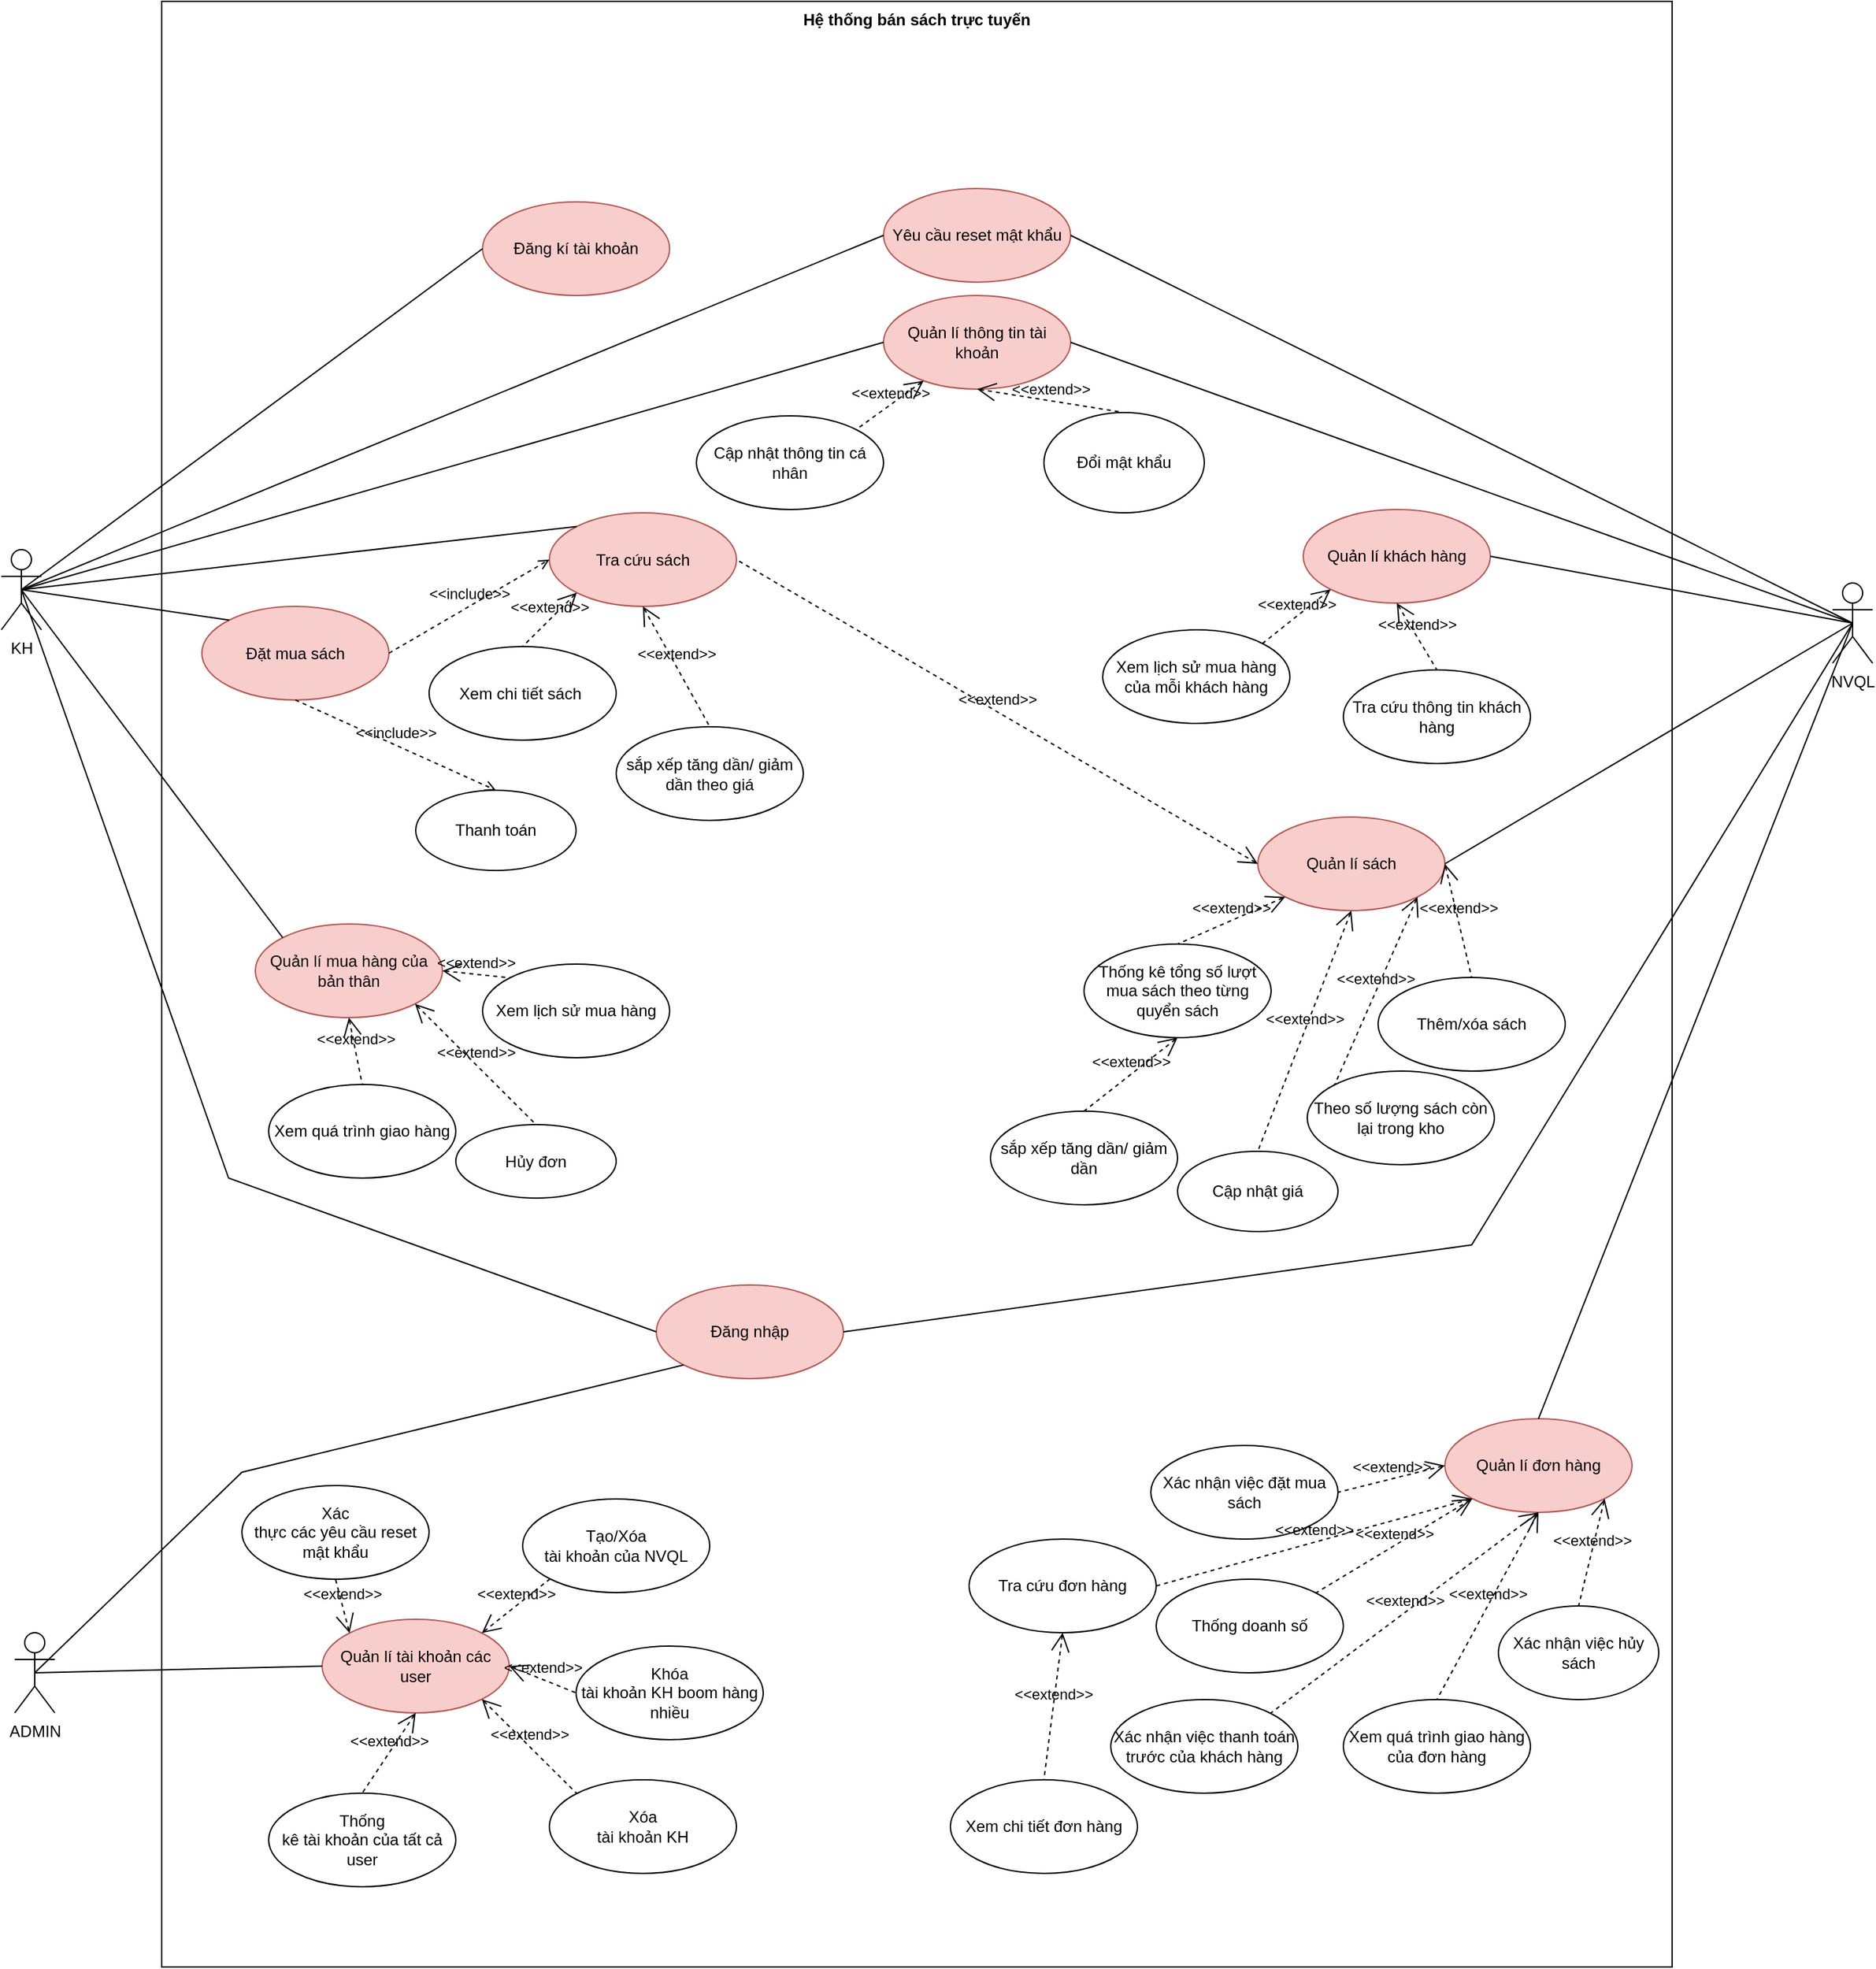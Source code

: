 <mxfile version="23.1.8" type="github">
  <diagram name="Page-1" id="EhLLT6dHYAEqXuqQujCk">
    <mxGraphModel dx="2947" dy="2209" grid="1" gridSize="10" guides="1" tooltips="1" connect="1" arrows="1" fold="1" page="1" pageScale="1" pageWidth="827" pageHeight="1169" math="0" shadow="0">
      <root>
        <mxCell id="0" />
        <mxCell id="1" parent="0" />
        <mxCell id="Z5DyB3FjiVpRQUJN3C2g-1" value="Hệ thống bán sách trực tuyến" style="shape=rect;html=1;verticalAlign=top;fontStyle=1;whiteSpace=wrap;align=center;" parent="1" vertex="1">
          <mxGeometry x="60" y="-90" width="1130" height="1470" as="geometry" />
        </mxCell>
        <mxCell id="Z5DyB3FjiVpRQUJN3C2g-2" value="KH" style="shape=umlActor;html=1;verticalLabelPosition=bottom;verticalAlign=top;align=center;" parent="1" vertex="1">
          <mxGeometry x="-60" y="320" width="30" height="60" as="geometry" />
        </mxCell>
        <mxCell id="Z5DyB3FjiVpRQUJN3C2g-4" value="Đăng nhập" style="ellipse;whiteSpace=wrap;html=1;fillColor=#f8cecc;strokeColor=#b85450;" parent="1" vertex="1">
          <mxGeometry x="430" y="870" width="140" height="70" as="geometry" />
        </mxCell>
        <mxCell id="Z5DyB3FjiVpRQUJN3C2g-5" value="Đăng kí tài khoản" style="ellipse;whiteSpace=wrap;html=1;fillColor=#f8cecc;strokeColor=#b85450;" parent="1" vertex="1">
          <mxGeometry x="300" y="60" width="140" height="70" as="geometry" />
        </mxCell>
        <mxCell id="Z5DyB3FjiVpRQUJN3C2g-6" value="Quản lí thông tin tài khoản" style="ellipse;whiteSpace=wrap;html=1;fillColor=#f8cecc;strokeColor=#b85450;" parent="1" vertex="1">
          <mxGeometry x="600" y="130" width="140" height="70" as="geometry" />
        </mxCell>
        <mxCell id="Z5DyB3FjiVpRQUJN3C2g-7" value="Đổi mật khẩu" style="ellipse;whiteSpace=wrap;html=1;" parent="1" vertex="1">
          <mxGeometry x="720" y="217.5" width="120" height="75" as="geometry" />
        </mxCell>
        <mxCell id="Z5DyB3FjiVpRQUJN3C2g-8" value="Yêu cầu reset mật khẩu" style="ellipse;whiteSpace=wrap;html=1;fillColor=#f8cecc;strokeColor=#b85450;" parent="1" vertex="1">
          <mxGeometry x="600" y="50" width="140" height="70" as="geometry" />
        </mxCell>
        <mxCell id="Z5DyB3FjiVpRQUJN3C2g-9" value="Cập nhật thông tin cá nhân" style="ellipse;whiteSpace=wrap;html=1;" parent="1" vertex="1">
          <mxGeometry x="460" y="220" width="140" height="70" as="geometry" />
        </mxCell>
        <mxCell id="Z5DyB3FjiVpRQUJN3C2g-13" value="Đặt mua sách" style="ellipse;whiteSpace=wrap;html=1;fillColor=#f8cecc;strokeColor=#b85450;" parent="1" vertex="1">
          <mxGeometry x="90" y="362.5" width="140" height="70" as="geometry" />
        </mxCell>
        <mxCell id="Z5DyB3FjiVpRQUJN3C2g-14" value="Tra cứu sách" style="ellipse;whiteSpace=wrap;html=1;fillColor=#f8cecc;strokeColor=#b85450;" parent="1" vertex="1">
          <mxGeometry x="350" y="292.5" width="140" height="70" as="geometry" />
        </mxCell>
        <mxCell id="Z5DyB3FjiVpRQUJN3C2g-15" value="Xem chi tiết sách&amp;nbsp;" style="ellipse;whiteSpace=wrap;html=1;" parent="1" vertex="1">
          <mxGeometry x="260" y="392.5" width="140" height="70" as="geometry" />
        </mxCell>
        <mxCell id="Z5DyB3FjiVpRQUJN3C2g-16" value="Thanh toán" style="ellipse;whiteSpace=wrap;html=1;" parent="1" vertex="1">
          <mxGeometry x="250" y="500" width="120" height="60" as="geometry" />
        </mxCell>
        <mxCell id="Z5DyB3FjiVpRQUJN3C2g-17" value="" style="edgeStyle=none;html=1;endArrow=none;verticalAlign=bottom;rounded=0;exitX=0.5;exitY=0.5;exitDx=0;exitDy=0;exitPerimeter=0;entryX=0;entryY=0.5;entryDx=0;entryDy=0;" parent="1" source="Z5DyB3FjiVpRQUJN3C2g-2" target="Z5DyB3FjiVpRQUJN3C2g-5" edge="1">
          <mxGeometry width="160" relative="1" as="geometry">
            <mxPoint x="380" y="260" as="sourcePoint" />
            <mxPoint x="540" y="260" as="targetPoint" />
          </mxGeometry>
        </mxCell>
        <mxCell id="Z5DyB3FjiVpRQUJN3C2g-18" value="" style="edgeStyle=none;html=1;endArrow=none;verticalAlign=bottom;rounded=0;exitX=0.5;exitY=0.5;exitDx=0;exitDy=0;exitPerimeter=0;entryX=0;entryY=0.5;entryDx=0;entryDy=0;" parent="1" source="Z5DyB3FjiVpRQUJN3C2g-2" target="Z5DyB3FjiVpRQUJN3C2g-4" edge="1">
          <mxGeometry width="160" relative="1" as="geometry">
            <mxPoint x="45" y="190" as="sourcePoint" />
            <mxPoint x="140" y="85" as="targetPoint" />
            <Array as="points">
              <mxPoint x="110" y="790" />
            </Array>
          </mxGeometry>
        </mxCell>
        <mxCell id="Z5DyB3FjiVpRQUJN3C2g-19" value="" style="edgeStyle=none;html=1;endArrow=none;verticalAlign=bottom;rounded=0;exitX=0.5;exitY=0.5;exitDx=0;exitDy=0;exitPerimeter=0;entryX=0;entryY=0.5;entryDx=0;entryDy=0;" parent="1" source="Z5DyB3FjiVpRQUJN3C2g-2" target="Z5DyB3FjiVpRQUJN3C2g-6" edge="1">
          <mxGeometry width="160" relative="1" as="geometry">
            <mxPoint x="45" y="190" as="sourcePoint" />
            <mxPoint x="340" y="135" as="targetPoint" />
          </mxGeometry>
        </mxCell>
        <mxCell id="Z5DyB3FjiVpRQUJN3C2g-20" value="" style="edgeStyle=none;html=1;endArrow=none;verticalAlign=bottom;rounded=0;exitX=0.5;exitY=0.5;exitDx=0;exitDy=0;exitPerimeter=0;entryX=0;entryY=0;entryDx=0;entryDy=0;" parent="1" source="Z5DyB3FjiVpRQUJN3C2g-2" target="Z5DyB3FjiVpRQUJN3C2g-14" edge="1">
          <mxGeometry width="160" relative="1" as="geometry">
            <mxPoint x="380" y="360" as="sourcePoint" />
            <mxPoint x="540" y="360" as="targetPoint" />
          </mxGeometry>
        </mxCell>
        <mxCell id="Z5DyB3FjiVpRQUJN3C2g-21" value="" style="edgeStyle=none;html=1;endArrow=none;verticalAlign=bottom;rounded=0;entryX=0;entryY=0;entryDx=0;entryDy=0;exitX=0.5;exitY=0.5;exitDx=0;exitDy=0;exitPerimeter=0;" parent="1" source="Z5DyB3FjiVpRQUJN3C2g-2" target="Z5DyB3FjiVpRQUJN3C2g-13" edge="1">
          <mxGeometry width="160" relative="1" as="geometry">
            <mxPoint x="40" y="180" as="sourcePoint" />
            <mxPoint x="331" y="430" as="targetPoint" />
          </mxGeometry>
        </mxCell>
        <mxCell id="Z5DyB3FjiVpRQUJN3C2g-22" value="&amp;lt;&amp;lt;include&amp;gt;&amp;gt;" style="edgeStyle=none;html=1;endArrow=open;verticalAlign=bottom;dashed=1;labelBackgroundColor=none;rounded=0;exitX=1;exitY=0.5;exitDx=0;exitDy=0;entryX=0;entryY=0.5;entryDx=0;entryDy=0;" parent="1" source="Z5DyB3FjiVpRQUJN3C2g-13" target="Z5DyB3FjiVpRQUJN3C2g-14" edge="1">
          <mxGeometry width="160" relative="1" as="geometry">
            <mxPoint x="390" y="322.5" as="sourcePoint" />
            <mxPoint x="550" y="322.5" as="targetPoint" />
          </mxGeometry>
        </mxCell>
        <mxCell id="Z5DyB3FjiVpRQUJN3C2g-23" value="&amp;lt;&amp;lt;include&amp;gt;&amp;gt;" style="edgeStyle=none;html=1;endArrow=open;verticalAlign=bottom;dashed=1;labelBackgroundColor=none;rounded=0;exitX=0.5;exitY=1;exitDx=0;exitDy=0;entryX=0.5;entryY=0;entryDx=0;entryDy=0;" parent="1" source="Z5DyB3FjiVpRQUJN3C2g-13" target="Z5DyB3FjiVpRQUJN3C2g-16" edge="1">
          <mxGeometry width="160" relative="1" as="geometry">
            <mxPoint x="310" y="347.5" as="sourcePoint" />
            <mxPoint x="341" y="342.5" as="targetPoint" />
          </mxGeometry>
        </mxCell>
        <mxCell id="Z5DyB3FjiVpRQUJN3C2g-24" value="&amp;lt;&amp;lt;extend&amp;gt;&amp;gt;" style="edgeStyle=none;html=1;startArrow=open;endArrow=none;startSize=12;verticalAlign=bottom;dashed=1;labelBackgroundColor=none;rounded=0;exitX=0;exitY=1;exitDx=0;exitDy=0;entryX=0.5;entryY=0;entryDx=0;entryDy=0;" parent="1" source="Z5DyB3FjiVpRQUJN3C2g-14" target="Z5DyB3FjiVpRQUJN3C2g-15" edge="1">
          <mxGeometry width="160" relative="1" as="geometry">
            <mxPoint x="390" y="322.5" as="sourcePoint" />
            <mxPoint x="550" y="322.5" as="targetPoint" />
          </mxGeometry>
        </mxCell>
        <mxCell id="Z5DyB3FjiVpRQUJN3C2g-26" value="&amp;lt;&amp;lt;extend&amp;gt;&amp;gt;" style="edgeStyle=none;html=1;startArrow=open;endArrow=none;startSize=12;verticalAlign=bottom;dashed=1;labelBackgroundColor=none;rounded=0;entryX=1;entryY=0;entryDx=0;entryDy=0;" parent="1" source="Z5DyB3FjiVpRQUJN3C2g-6" target="Z5DyB3FjiVpRQUJN3C2g-9" edge="1">
          <mxGeometry width="160" relative="1" as="geometry">
            <mxPoint x="595" y="340" as="sourcePoint" />
            <mxPoint x="583" y="360" as="targetPoint" />
          </mxGeometry>
        </mxCell>
        <mxCell id="Z5DyB3FjiVpRQUJN3C2g-27" value="&amp;lt;&amp;lt;extend&amp;gt;&amp;gt;" style="edgeStyle=none;html=1;startArrow=open;endArrow=none;startSize=12;verticalAlign=bottom;dashed=1;labelBackgroundColor=none;rounded=0;exitX=0.5;exitY=1;exitDx=0;exitDy=0;entryX=0.5;entryY=0;entryDx=0;entryDy=0;" parent="1" source="Z5DyB3FjiVpRQUJN3C2g-6" target="Z5DyB3FjiVpRQUJN3C2g-7" edge="1">
          <mxGeometry width="160" relative="1" as="geometry">
            <mxPoint x="644" y="350" as="sourcePoint" />
            <mxPoint x="644" y="420" as="targetPoint" />
          </mxGeometry>
        </mxCell>
        <mxCell id="Z5DyB3FjiVpRQUJN3C2g-28" value="Quản lí mua hàng của bản thân" style="ellipse;whiteSpace=wrap;html=1;fillColor=#f8cecc;strokeColor=#b85450;" parent="1" vertex="1">
          <mxGeometry x="130" y="600" width="140" height="70" as="geometry" />
        </mxCell>
        <mxCell id="Z5DyB3FjiVpRQUJN3C2g-29" value="Xem lịch sử mua hàng" style="ellipse;whiteSpace=wrap;html=1;" parent="1" vertex="1">
          <mxGeometry x="300" y="630" width="140" height="70" as="geometry" />
        </mxCell>
        <mxCell id="Z5DyB3FjiVpRQUJN3C2g-30" value="Hủy đơn" style="ellipse;whiteSpace=wrap;html=1;" parent="1" vertex="1">
          <mxGeometry x="280" y="750" width="120" height="55" as="geometry" />
        </mxCell>
        <mxCell id="Z5DyB3FjiVpRQUJN3C2g-31" value="&amp;lt;&amp;lt;extend&amp;gt;&amp;gt;" style="edgeStyle=none;html=1;startArrow=open;endArrow=none;startSize=12;verticalAlign=bottom;dashed=1;labelBackgroundColor=none;rounded=0;exitX=1;exitY=1;exitDx=0;exitDy=0;entryX=0.5;entryY=0;entryDx=0;entryDy=0;" parent="1" source="Z5DyB3FjiVpRQUJN3C2g-28" target="Z5DyB3FjiVpRQUJN3C2g-30" edge="1">
          <mxGeometry width="160" relative="1" as="geometry">
            <mxPoint x="420" y="630" as="sourcePoint" />
            <mxPoint x="580" y="630" as="targetPoint" />
          </mxGeometry>
        </mxCell>
        <mxCell id="Z5DyB3FjiVpRQUJN3C2g-32" value="Xem quá trình giao hàng" style="ellipse;whiteSpace=wrap;html=1;" parent="1" vertex="1">
          <mxGeometry x="140" y="720" width="140" height="70" as="geometry" />
        </mxCell>
        <mxCell id="Z5DyB3FjiVpRQUJN3C2g-33" value="" style="edgeStyle=none;html=1;endArrow=none;verticalAlign=bottom;rounded=0;exitX=0.5;exitY=0.5;exitDx=0;exitDy=0;exitPerimeter=0;entryX=0;entryY=0;entryDx=0;entryDy=0;" parent="1" source="Z5DyB3FjiVpRQUJN3C2g-2" target="Z5DyB3FjiVpRQUJN3C2g-28" edge="1">
          <mxGeometry width="160" relative="1" as="geometry">
            <mxPoint x="380" y="460" as="sourcePoint" />
            <mxPoint x="540" y="460" as="targetPoint" />
          </mxGeometry>
        </mxCell>
        <mxCell id="Z5DyB3FjiVpRQUJN3C2g-34" value="&amp;lt;&amp;lt;extend&amp;gt;&amp;gt;" style="edgeStyle=none;html=1;startArrow=open;endArrow=none;startSize=12;verticalAlign=bottom;dashed=1;labelBackgroundColor=none;rounded=0;exitX=1;exitY=0.5;exitDx=0;exitDy=0;entryX=0;entryY=0;entryDx=0;entryDy=0;" parent="1" source="Z5DyB3FjiVpRQUJN3C2g-28" target="Z5DyB3FjiVpRQUJN3C2g-29" edge="1">
          <mxGeometry width="160" relative="1" as="geometry">
            <mxPoint x="420" y="640" as="sourcePoint" />
            <mxPoint x="580" y="640" as="targetPoint" />
          </mxGeometry>
        </mxCell>
        <mxCell id="Z5DyB3FjiVpRQUJN3C2g-35" value="&amp;lt;&amp;lt;extend&amp;gt;&amp;gt;" style="edgeStyle=none;html=1;startArrow=open;endArrow=none;startSize=12;verticalAlign=bottom;dashed=1;labelBackgroundColor=none;rounded=0;exitX=0.5;exitY=1;exitDx=0;exitDy=0;entryX=0.5;entryY=0;entryDx=0;entryDy=0;" parent="1" source="Z5DyB3FjiVpRQUJN3C2g-28" target="Z5DyB3FjiVpRQUJN3C2g-32" edge="1">
          <mxGeometry width="160" relative="1" as="geometry">
            <mxPoint x="420" y="640" as="sourcePoint" />
            <mxPoint x="580" y="640" as="targetPoint" />
          </mxGeometry>
        </mxCell>
        <mxCell id="Z5DyB3FjiVpRQUJN3C2g-36" value="NVQL" style="shape=umlActor;html=1;verticalLabelPosition=bottom;verticalAlign=top;align=center;" parent="1" vertex="1">
          <mxGeometry x="1310" y="345" width="30" height="60" as="geometry" />
        </mxCell>
        <mxCell id="Z5DyB3FjiVpRQUJN3C2g-37" value="" style="edgeStyle=none;html=1;endArrow=none;verticalAlign=bottom;rounded=0;exitX=1;exitY=0.5;exitDx=0;exitDy=0;entryX=0.5;entryY=0.5;entryDx=0;entryDy=0;entryPerimeter=0;" parent="1" source="Z5DyB3FjiVpRQUJN3C2g-4" target="Z5DyB3FjiVpRQUJN3C2g-36" edge="1">
          <mxGeometry width="160" relative="1" as="geometry">
            <mxPoint x="620" y="280" as="sourcePoint" />
            <mxPoint x="780" y="280" as="targetPoint" />
            <Array as="points">
              <mxPoint x="1040" y="840" />
            </Array>
          </mxGeometry>
        </mxCell>
        <mxCell id="Z5DyB3FjiVpRQUJN3C2g-38" value="Quản lí khách hàng" style="ellipse;whiteSpace=wrap;html=1;fillColor=#f8cecc;strokeColor=#b85450;" parent="1" vertex="1">
          <mxGeometry x="914" y="290" width="140" height="70" as="geometry" />
        </mxCell>
        <mxCell id="Z5DyB3FjiVpRQUJN3C2g-39" value="Quản lí sách" style="ellipse;whiteSpace=wrap;html=1;fillColor=#f8cecc;strokeColor=#b85450;" parent="1" vertex="1">
          <mxGeometry x="880" y="520" width="140" height="70" as="geometry" />
        </mxCell>
        <mxCell id="Z5DyB3FjiVpRQUJN3C2g-40" value="Quản lí đơn hàng" style="ellipse;whiteSpace=wrap;html=1;fillColor=#f8cecc;strokeColor=#b85450;" parent="1" vertex="1">
          <mxGeometry x="1020" y="970" width="140" height="70" as="geometry" />
        </mxCell>
        <mxCell id="Z5DyB3FjiVpRQUJN3C2g-41" value="" style="edgeStyle=none;html=1;endArrow=none;verticalAlign=bottom;rounded=0;exitX=1;exitY=0.5;exitDx=0;exitDy=0;entryX=0.5;entryY=0.5;entryDx=0;entryDy=0;entryPerimeter=0;" parent="1" source="Z5DyB3FjiVpRQUJN3C2g-6" target="Z5DyB3FjiVpRQUJN3C2g-36" edge="1">
          <mxGeometry width="160" relative="1" as="geometry">
            <mxPoint x="640" y="290" as="sourcePoint" />
            <mxPoint x="800" y="290" as="targetPoint" />
          </mxGeometry>
        </mxCell>
        <mxCell id="Z5DyB3FjiVpRQUJN3C2g-43" value="Tra cứu thông tin khách hàng" style="ellipse;whiteSpace=wrap;html=1;" parent="1" vertex="1">
          <mxGeometry x="944" y="410" width="140" height="70" as="geometry" />
        </mxCell>
        <mxCell id="Z5DyB3FjiVpRQUJN3C2g-44" value="Xem lịch sử mua hàng của mỗi khách hàng" style="ellipse;whiteSpace=wrap;html=1;" parent="1" vertex="1">
          <mxGeometry x="764" y="380" width="140" height="70" as="geometry" />
        </mxCell>
        <mxCell id="Z5DyB3FjiVpRQUJN3C2g-45" value="Thống kê tổng số lượt mua sách theo từng quyển sách" style="ellipse;whiteSpace=wrap;html=1;" parent="1" vertex="1">
          <mxGeometry x="750" y="615" width="140" height="70" as="geometry" />
        </mxCell>
        <mxCell id="Z5DyB3FjiVpRQUJN3C2g-46" value="sắp xếp tăng dần/ giảm dần" style="ellipse;whiteSpace=wrap;html=1;" parent="1" vertex="1">
          <mxGeometry x="680" y="740" width="140" height="70" as="geometry" />
        </mxCell>
        <mxCell id="Z5DyB3FjiVpRQUJN3C2g-47" value="sắp xếp tăng dần/ giảm dần theo giá" style="ellipse;whiteSpace=wrap;html=1;" parent="1" vertex="1">
          <mxGeometry x="400" y="452.5" width="140" height="70" as="geometry" />
        </mxCell>
        <mxCell id="Z5DyB3FjiVpRQUJN3C2g-48" value="Thêm/xóa sách" style="ellipse;whiteSpace=wrap;html=1;" parent="1" vertex="1">
          <mxGeometry x="970" y="640" width="140" height="70" as="geometry" />
        </mxCell>
        <mxCell id="Z5DyB3FjiVpRQUJN3C2g-49" value="Theo số lượng sách còn lại trong kho" style="ellipse;whiteSpace=wrap;html=1;" parent="1" vertex="1">
          <mxGeometry x="917" y="710" width="140" height="70" as="geometry" />
        </mxCell>
        <mxCell id="Z5DyB3FjiVpRQUJN3C2g-50" value="Cập nhật giá" style="ellipse;whiteSpace=wrap;html=1;" parent="1" vertex="1">
          <mxGeometry x="820" y="770" width="120" height="60" as="geometry" />
        </mxCell>
        <mxCell id="Z5DyB3FjiVpRQUJN3C2g-51" value="Xác nhận việc đặt mua sách" style="ellipse;whiteSpace=wrap;html=1;" parent="1" vertex="1">
          <mxGeometry x="800" y="990" width="140" height="70" as="geometry" />
        </mxCell>
        <mxCell id="Z5DyB3FjiVpRQUJN3C2g-52" value="Xác nhận việc hủy sách" style="ellipse;whiteSpace=wrap;html=1;" parent="1" vertex="1">
          <mxGeometry x="1060" y="1110" width="120" height="70" as="geometry" />
        </mxCell>
        <mxCell id="Z5DyB3FjiVpRQUJN3C2g-53" value="Xem quá trình giao hàng của đơn hàng" style="ellipse;whiteSpace=wrap;html=1;" parent="1" vertex="1">
          <mxGeometry x="944" y="1180" width="140" height="70" as="geometry" />
        </mxCell>
        <mxCell id="Z5DyB3FjiVpRQUJN3C2g-54" value="Xác nhận việc thanh toán trước của khách hàng" style="ellipse;whiteSpace=wrap;html=1;" parent="1" vertex="1">
          <mxGeometry x="770" y="1180" width="140" height="70" as="geometry" />
        </mxCell>
        <mxCell id="Z5DyB3FjiVpRQUJN3C2g-55" value="Thống doanh số" style="ellipse;whiteSpace=wrap;html=1;" parent="1" vertex="1">
          <mxGeometry x="804" y="1090" width="140" height="70" as="geometry" />
        </mxCell>
        <mxCell id="Z5DyB3FjiVpRQUJN3C2g-56" value="Xem chi tiết đơn hàng" style="ellipse;whiteSpace=wrap;html=1;" parent="1" vertex="1">
          <mxGeometry x="650" y="1240" width="140" height="70" as="geometry" />
        </mxCell>
        <mxCell id="Z5DyB3FjiVpRQUJN3C2g-57" value="Tra cứu đơn hàng" style="ellipse;whiteSpace=wrap;html=1;" parent="1" vertex="1">
          <mxGeometry x="664" y="1060" width="140" height="70" as="geometry" />
        </mxCell>
        <mxCell id="Z5DyB3FjiVpRQUJN3C2g-58" value="&amp;lt;&amp;lt;extend&amp;gt;&amp;gt;" style="edgeStyle=none;html=1;startArrow=open;endArrow=none;startSize=12;verticalAlign=bottom;dashed=1;labelBackgroundColor=none;rounded=0;exitX=0;exitY=1;exitDx=0;exitDy=0;entryX=1;entryY=0;entryDx=0;entryDy=0;" parent="1" source="Z5DyB3FjiVpRQUJN3C2g-38" target="Z5DyB3FjiVpRQUJN3C2g-44" edge="1">
          <mxGeometry width="160" relative="1" as="geometry">
            <mxPoint x="844" y="410" as="sourcePoint" />
            <mxPoint x="1004" y="410" as="targetPoint" />
          </mxGeometry>
        </mxCell>
        <mxCell id="Z5DyB3FjiVpRQUJN3C2g-59" value="&amp;lt;&amp;lt;extend&amp;gt;&amp;gt;" style="edgeStyle=none;html=1;startArrow=open;endArrow=none;startSize=12;verticalAlign=bottom;dashed=1;labelBackgroundColor=none;rounded=0;exitX=0.5;exitY=1;exitDx=0;exitDy=0;entryX=0.5;entryY=0;entryDx=0;entryDy=0;" parent="1" source="Z5DyB3FjiVpRQUJN3C2g-38" target="Z5DyB3FjiVpRQUJN3C2g-43" edge="1">
          <mxGeometry width="160" relative="1" as="geometry">
            <mxPoint x="921" y="399" as="sourcePoint" />
            <mxPoint x="824" y="451" as="targetPoint" />
          </mxGeometry>
        </mxCell>
        <mxCell id="Z5DyB3FjiVpRQUJN3C2g-60" value="&amp;lt;&amp;lt;extend&amp;gt;&amp;gt;" style="edgeStyle=none;html=1;startArrow=open;endArrow=none;startSize=12;verticalAlign=bottom;dashed=1;labelBackgroundColor=none;rounded=0;exitX=0.5;exitY=1;exitDx=0;exitDy=0;entryX=0.5;entryY=0;entryDx=0;entryDy=0;" parent="1" source="Z5DyB3FjiVpRQUJN3C2g-14" target="Z5DyB3FjiVpRQUJN3C2g-47" edge="1">
          <mxGeometry x="-0.005" width="160" relative="1" as="geometry">
            <mxPoint x="650" y="532.5" as="sourcePoint" />
            <mxPoint x="520" y="382.5" as="targetPoint" />
            <mxPoint as="offset" />
          </mxGeometry>
        </mxCell>
        <mxCell id="Z5DyB3FjiVpRQUJN3C2g-61" value="&amp;lt;&amp;lt;extend&amp;gt;&amp;gt;" style="edgeStyle=none;html=1;startArrow=open;endArrow=none;startSize=12;verticalAlign=bottom;dashed=1;labelBackgroundColor=none;rounded=0;exitX=0;exitY=0.5;exitDx=0;exitDy=0;entryX=1;entryY=0.5;entryDx=0;entryDy=0;" parent="1" source="Z5DyB3FjiVpRQUJN3C2g-39" target="Z5DyB3FjiVpRQUJN3C2g-14" edge="1">
          <mxGeometry width="160" relative="1" as="geometry">
            <mxPoint x="370" y="499" as="sourcePoint" />
            <mxPoint x="330" y="540" as="targetPoint" />
          </mxGeometry>
        </mxCell>
        <mxCell id="Z5DyB3FjiVpRQUJN3C2g-62" value="&amp;lt;&amp;lt;extend&amp;gt;&amp;gt;" style="edgeStyle=none;html=1;startArrow=open;endArrow=none;startSize=12;verticalAlign=bottom;dashed=1;labelBackgroundColor=none;rounded=0;exitX=0;exitY=1;exitDx=0;exitDy=0;entryX=0.5;entryY=0;entryDx=0;entryDy=0;" parent="1" source="Z5DyB3FjiVpRQUJN3C2g-39" target="Z5DyB3FjiVpRQUJN3C2g-45" edge="1">
          <mxGeometry width="160" relative="1" as="geometry">
            <mxPoint x="880" y="585" as="sourcePoint" />
            <mxPoint x="720" y="545" as="targetPoint" />
          </mxGeometry>
        </mxCell>
        <mxCell id="Z5DyB3FjiVpRQUJN3C2g-63" value="&amp;lt;&amp;lt;extend&amp;gt;&amp;gt;" style="edgeStyle=none;html=1;startArrow=open;endArrow=none;startSize=12;verticalAlign=bottom;dashed=1;labelBackgroundColor=none;rounded=0;exitX=0.5;exitY=1;exitDx=0;exitDy=0;entryX=0.5;entryY=0;entryDx=0;entryDy=0;" parent="1" source="Z5DyB3FjiVpRQUJN3C2g-45" target="Z5DyB3FjiVpRQUJN3C2g-46" edge="1">
          <mxGeometry width="160" relative="1" as="geometry">
            <mxPoint x="900" y="609" as="sourcePoint" />
            <mxPoint x="870" y="640" as="targetPoint" />
          </mxGeometry>
        </mxCell>
        <mxCell id="Z5DyB3FjiVpRQUJN3C2g-64" value="&amp;lt;&amp;lt;extend&amp;gt;&amp;gt;" style="edgeStyle=none;html=1;startArrow=open;endArrow=none;startSize=12;verticalAlign=bottom;dashed=1;labelBackgroundColor=none;rounded=0;exitX=0.5;exitY=1;exitDx=0;exitDy=0;entryX=0.5;entryY=0;entryDx=0;entryDy=0;" parent="1" source="Z5DyB3FjiVpRQUJN3C2g-39" target="Z5DyB3FjiVpRQUJN3C2g-50" edge="1">
          <mxGeometry width="160" relative="1" as="geometry">
            <mxPoint x="900" y="609" as="sourcePoint" />
            <mxPoint x="860" y="650" as="targetPoint" />
          </mxGeometry>
        </mxCell>
        <mxCell id="Z5DyB3FjiVpRQUJN3C2g-65" value="&amp;lt;&amp;lt;extend&amp;gt;&amp;gt;" style="edgeStyle=none;html=1;startArrow=open;endArrow=none;startSize=12;verticalAlign=bottom;dashed=1;labelBackgroundColor=none;rounded=0;exitX=1;exitY=1;exitDx=0;exitDy=0;entryX=0;entryY=0;entryDx=0;entryDy=0;" parent="1" source="Z5DyB3FjiVpRQUJN3C2g-39" target="Z5DyB3FjiVpRQUJN3C2g-49" edge="1">
          <mxGeometry width="160" relative="1" as="geometry">
            <mxPoint x="950" y="620" as="sourcePoint" />
            <mxPoint x="930" y="775" as="targetPoint" />
          </mxGeometry>
        </mxCell>
        <mxCell id="Z5DyB3FjiVpRQUJN3C2g-66" value="&amp;lt;&amp;lt;extend&amp;gt;&amp;gt;" style="edgeStyle=none;html=1;startArrow=open;endArrow=none;startSize=12;verticalAlign=bottom;dashed=1;labelBackgroundColor=none;rounded=0;exitX=1;exitY=0.5;exitDx=0;exitDy=0;entryX=0.5;entryY=0;entryDx=0;entryDy=0;" parent="1" source="Z5DyB3FjiVpRQUJN3C2g-39" target="Z5DyB3FjiVpRQUJN3C2g-48" edge="1">
          <mxGeometry width="160" relative="1" as="geometry">
            <mxPoint x="950" y="620" as="sourcePoint" />
            <mxPoint x="930" y="775" as="targetPoint" />
          </mxGeometry>
        </mxCell>
        <mxCell id="Z5DyB3FjiVpRQUJN3C2g-67" value="&amp;lt;&amp;lt;extend&amp;gt;&amp;gt;" style="edgeStyle=none;html=1;startArrow=open;endArrow=none;startSize=12;verticalAlign=bottom;dashed=1;labelBackgroundColor=none;rounded=0;exitX=0;exitY=0.5;exitDx=0;exitDy=0;entryX=1;entryY=0.5;entryDx=0;entryDy=0;" parent="1" source="Z5DyB3FjiVpRQUJN3C2g-40" target="Z5DyB3FjiVpRQUJN3C2g-51" edge="1">
          <mxGeometry width="160" relative="1" as="geometry">
            <mxPoint x="980" y="740" as="sourcePoint" />
            <mxPoint x="910" y="920" as="targetPoint" />
          </mxGeometry>
        </mxCell>
        <mxCell id="Z5DyB3FjiVpRQUJN3C2g-68" value="&amp;lt;&amp;lt;extend&amp;gt;&amp;gt;" style="edgeStyle=none;html=1;startArrow=open;endArrow=none;startSize=12;verticalAlign=bottom;dashed=1;labelBackgroundColor=none;rounded=0;exitX=0;exitY=1;exitDx=0;exitDy=0;entryX=1;entryY=0.5;entryDx=0;entryDy=0;" parent="1" source="Z5DyB3FjiVpRQUJN3C2g-40" target="Z5DyB3FjiVpRQUJN3C2g-57" edge="1">
          <mxGeometry width="160" relative="1" as="geometry">
            <mxPoint x="1030" y="1015" as="sourcePoint" />
            <mxPoint x="950" y="1035" as="targetPoint" />
          </mxGeometry>
        </mxCell>
        <mxCell id="Z5DyB3FjiVpRQUJN3C2g-69" value="&amp;lt;&amp;lt;extend&amp;gt;&amp;gt;" style="edgeStyle=none;html=1;startArrow=open;endArrow=none;startSize=12;verticalAlign=bottom;dashed=1;labelBackgroundColor=none;rounded=0;exitX=1;exitY=1;exitDx=0;exitDy=0;entryX=0.5;entryY=0;entryDx=0;entryDy=0;" parent="1" source="Z5DyB3FjiVpRQUJN3C2g-40" target="Z5DyB3FjiVpRQUJN3C2g-52" edge="1">
          <mxGeometry width="160" relative="1" as="geometry">
            <mxPoint x="890" y="1020" as="sourcePoint" />
            <mxPoint x="1050" y="1020" as="targetPoint" />
          </mxGeometry>
        </mxCell>
        <mxCell id="Z5DyB3FjiVpRQUJN3C2g-70" value="&amp;lt;&amp;lt;extend&amp;gt;&amp;gt;" style="edgeStyle=none;html=1;startArrow=open;endArrow=none;startSize=12;verticalAlign=bottom;dashed=1;labelBackgroundColor=none;rounded=0;entryX=1;entryY=0;entryDx=0;entryDy=0;exitX=0;exitY=1;exitDx=0;exitDy=0;" parent="1" source="Z5DyB3FjiVpRQUJN3C2g-40" target="Z5DyB3FjiVpRQUJN3C2g-55" edge="1">
          <mxGeometry width="160" relative="1" as="geometry">
            <mxPoint x="890" y="1020" as="sourcePoint" />
            <mxPoint x="1050" y="1020" as="targetPoint" />
          </mxGeometry>
        </mxCell>
        <mxCell id="Z5DyB3FjiVpRQUJN3C2g-71" value="&amp;lt;&amp;lt;extend&amp;gt;&amp;gt;" style="edgeStyle=none;html=1;startArrow=open;endArrow=none;startSize=12;verticalAlign=bottom;dashed=1;labelBackgroundColor=none;rounded=0;entryX=1;entryY=0;entryDx=0;entryDy=0;exitX=0.5;exitY=1;exitDx=0;exitDy=0;" parent="1" source="Z5DyB3FjiVpRQUJN3C2g-40" target="Z5DyB3FjiVpRQUJN3C2g-54" edge="1">
          <mxGeometry width="160" relative="1" as="geometry">
            <mxPoint x="1050" y="1039" as="sourcePoint" />
            <mxPoint x="934" y="1111" as="targetPoint" />
          </mxGeometry>
        </mxCell>
        <mxCell id="Z5DyB3FjiVpRQUJN3C2g-72" value="&amp;lt;&amp;lt;extend&amp;gt;&amp;gt;" style="edgeStyle=none;html=1;startArrow=open;endArrow=none;startSize=12;verticalAlign=bottom;dashed=1;labelBackgroundColor=none;rounded=0;entryX=0.5;entryY=0;entryDx=0;entryDy=0;exitX=0.5;exitY=1;exitDx=0;exitDy=0;" parent="1" source="Z5DyB3FjiVpRQUJN3C2g-40" target="Z5DyB3FjiVpRQUJN3C2g-53" edge="1">
          <mxGeometry width="160" relative="1" as="geometry">
            <mxPoint x="1100" y="1050" as="sourcePoint" />
            <mxPoint x="900" y="1201" as="targetPoint" />
          </mxGeometry>
        </mxCell>
        <mxCell id="Z5DyB3FjiVpRQUJN3C2g-73" value="&amp;lt;&amp;lt;extend&amp;gt;&amp;gt;" style="edgeStyle=none;html=1;startArrow=open;endArrow=none;startSize=12;verticalAlign=bottom;dashed=1;labelBackgroundColor=none;rounded=0;entryX=0.5;entryY=0;entryDx=0;entryDy=0;exitX=0.5;exitY=1;exitDx=0;exitDy=0;" parent="1" source="Z5DyB3FjiVpRQUJN3C2g-57" target="Z5DyB3FjiVpRQUJN3C2g-56" edge="1">
          <mxGeometry width="160" relative="1" as="geometry">
            <mxPoint x="1100" y="1050" as="sourcePoint" />
            <mxPoint x="1024" y="1190" as="targetPoint" />
          </mxGeometry>
        </mxCell>
        <mxCell id="Z5DyB3FjiVpRQUJN3C2g-74" value="" style="edgeStyle=none;html=1;endArrow=none;verticalAlign=bottom;rounded=0;entryX=0.5;entryY=0.5;entryDx=0;entryDy=0;entryPerimeter=0;exitX=1;exitY=0.5;exitDx=0;exitDy=0;" parent="1" source="Z5DyB3FjiVpRQUJN3C2g-38" target="Z5DyB3FjiVpRQUJN3C2g-36" edge="1">
          <mxGeometry width="160" relative="1" as="geometry">
            <mxPoint x="490" y="360" as="sourcePoint" />
            <mxPoint x="650" y="360" as="targetPoint" />
          </mxGeometry>
        </mxCell>
        <mxCell id="Z5DyB3FjiVpRQUJN3C2g-75" value="" style="edgeStyle=none;html=1;endArrow=none;verticalAlign=bottom;rounded=0;entryX=0.5;entryY=0.5;entryDx=0;entryDy=0;entryPerimeter=0;exitX=1;exitY=0.5;exitDx=0;exitDy=0;" parent="1" source="Z5DyB3FjiVpRQUJN3C2g-39" target="Z5DyB3FjiVpRQUJN3C2g-36" edge="1">
          <mxGeometry width="160" relative="1" as="geometry">
            <mxPoint x="860" y="305" as="sourcePoint" />
            <mxPoint x="1185" y="420" as="targetPoint" />
          </mxGeometry>
        </mxCell>
        <mxCell id="Z5DyB3FjiVpRQUJN3C2g-76" value="" style="edgeStyle=none;html=1;endArrow=none;verticalAlign=bottom;rounded=0;entryX=0.5;entryY=0.5;entryDx=0;entryDy=0;entryPerimeter=0;exitX=0.5;exitY=0;exitDx=0;exitDy=0;" parent="1" source="Z5DyB3FjiVpRQUJN3C2g-40" target="Z5DyB3FjiVpRQUJN3C2g-36" edge="1">
          <mxGeometry width="160" relative="1" as="geometry">
            <mxPoint x="800" y="495" as="sourcePoint" />
            <mxPoint x="1185" y="420" as="targetPoint" />
          </mxGeometry>
        </mxCell>
        <mxCell id="Z5DyB3FjiVpRQUJN3C2g-77" value="Quản lí tài khoản các user" style="ellipse;whiteSpace=wrap;html=1;fillColor=#f8cecc;strokeColor=#b85450;" parent="1" vertex="1">
          <mxGeometry x="180" y="1120" width="140" height="70" as="geometry" />
        </mxCell>
        <mxCell id="Z5DyB3FjiVpRQUJN3C2g-78" value="Tạo/Xóa&lt;br/&gt;tài khoản của NVQL" style="ellipse;whiteSpace=wrap;html=1;" parent="1" vertex="1">
          <mxGeometry x="330" y="1030" width="140" height="70" as="geometry" />
        </mxCell>
        <mxCell id="Z5DyB3FjiVpRQUJN3C2g-79" value="Xóa&lt;br/&gt;tài khoản KH" style="ellipse;whiteSpace=wrap;html=1;" parent="1" vertex="1">
          <mxGeometry x="350" y="1240" width="140" height="70" as="geometry" />
        </mxCell>
        <mxCell id="Z5DyB3FjiVpRQUJN3C2g-80" value="Xác&lt;br/&gt;thực các yêu cầu reset mật khẩu" style="ellipse;whiteSpace=wrap;html=1;" parent="1" vertex="1">
          <mxGeometry x="120" y="1020" width="140" height="70" as="geometry" />
        </mxCell>
        <mxCell id="Z5DyB3FjiVpRQUJN3C2g-81" value="&amp;lt;&amp;lt;extend&amp;gt;&amp;gt;" style="edgeStyle=none;html=1;startArrow=open;endArrow=none;startSize=12;verticalAlign=bottom;dashed=1;labelBackgroundColor=none;rounded=0;exitX=1;exitY=0;exitDx=0;exitDy=0;entryX=0;entryY=1;entryDx=0;entryDy=0;" parent="1" source="Z5DyB3FjiVpRQUJN3C2g-77" target="Z5DyB3FjiVpRQUJN3C2g-78" edge="1">
          <mxGeometry width="160" relative="1" as="geometry">
            <mxPoint x="490" y="960" as="sourcePoint" />
            <mxPoint x="650" y="960" as="targetPoint" />
          </mxGeometry>
        </mxCell>
        <mxCell id="Z5DyB3FjiVpRQUJN3C2g-82" value="Thống&lt;br/&gt;kê tài khoản của tất cả user" style="ellipse;whiteSpace=wrap;html=1;" parent="1" vertex="1">
          <mxGeometry x="140" y="1250" width="140" height="70" as="geometry" />
        </mxCell>
        <mxCell id="Z5DyB3FjiVpRQUJN3C2g-83" value="Khóa&lt;br/&gt;tài khoản KH boom hàng nhiều" style="ellipse;whiteSpace=wrap;html=1;" parent="1" vertex="1">
          <mxGeometry x="370" y="1140" width="140" height="70" as="geometry" />
        </mxCell>
        <mxCell id="Z5DyB3FjiVpRQUJN3C2g-85" value="&amp;lt;&amp;lt;extend&amp;gt;&amp;gt;" style="edgeStyle=none;html=1;startArrow=open;endArrow=none;startSize=12;verticalAlign=bottom;dashed=1;labelBackgroundColor=none;rounded=0;entryX=0.5;entryY=1;entryDx=0;entryDy=0;exitX=0;exitY=0;exitDx=0;exitDy=0;" parent="1" source="Z5DyB3FjiVpRQUJN3C2g-77" target="Z5DyB3FjiVpRQUJN3C2g-80" edge="1">
          <mxGeometry width="160" relative="1" as="geometry">
            <mxPoint x="490" y="1370" as="sourcePoint" />
            <mxPoint x="650" y="1370" as="targetPoint" />
          </mxGeometry>
        </mxCell>
        <mxCell id="Z5DyB3FjiVpRQUJN3C2g-86" value="&amp;lt;&amp;lt;extend&amp;gt;&amp;gt;" style="edgeStyle=none;html=1;startArrow=open;endArrow=none;startSize=12;verticalAlign=bottom;dashed=1;labelBackgroundColor=none;rounded=0;exitX=1;exitY=0.5;exitDx=0;exitDy=0;entryX=0;entryY=0.5;entryDx=0;entryDy=0;" parent="1" source="Z5DyB3FjiVpRQUJN3C2g-77" target="Z5DyB3FjiVpRQUJN3C2g-83" edge="1">
          <mxGeometry width="160" relative="1" as="geometry">
            <mxPoint x="490" y="1370" as="sourcePoint" />
            <mxPoint x="650" y="1370" as="targetPoint" />
          </mxGeometry>
        </mxCell>
        <mxCell id="Z5DyB3FjiVpRQUJN3C2g-87" value="&amp;lt;&amp;lt;extend&amp;gt;&amp;gt;" style="edgeStyle=none;html=1;startArrow=open;endArrow=none;startSize=12;verticalAlign=bottom;dashed=1;labelBackgroundColor=none;rounded=0;exitX=1;exitY=1;exitDx=0;exitDy=0;entryX=0;entryY=0;entryDx=0;entryDy=0;" parent="1" source="Z5DyB3FjiVpRQUJN3C2g-77" target="Z5DyB3FjiVpRQUJN3C2g-79" edge="1">
          <mxGeometry width="160" relative="1" as="geometry">
            <mxPoint x="330" y="1165" as="sourcePoint" />
            <mxPoint x="380" y="1185" as="targetPoint" />
          </mxGeometry>
        </mxCell>
        <mxCell id="Z5DyB3FjiVpRQUJN3C2g-88" value="&amp;lt;&amp;lt;extend&amp;gt;&amp;gt;" style="edgeStyle=none;html=1;startArrow=open;endArrow=none;startSize=12;verticalAlign=bottom;dashed=1;labelBackgroundColor=none;rounded=0;exitX=0.5;exitY=1;exitDx=0;exitDy=0;entryX=0.5;entryY=0;entryDx=0;entryDy=0;" parent="1" source="Z5DyB3FjiVpRQUJN3C2g-77" target="Z5DyB3FjiVpRQUJN3C2g-82" edge="1">
          <mxGeometry width="160" relative="1" as="geometry">
            <mxPoint x="310" y="1189" as="sourcePoint" />
            <mxPoint x="380" y="1261" as="targetPoint" />
          </mxGeometry>
        </mxCell>
        <mxCell id="Z5DyB3FjiVpRQUJN3C2g-89" value="ADMIN" style="shape=umlActor;html=1;verticalLabelPosition=bottom;verticalAlign=top;align=center;" parent="1" vertex="1">
          <mxGeometry x="-50" y="1130" width="30" height="60" as="geometry" />
        </mxCell>
        <mxCell id="Z5DyB3FjiVpRQUJN3C2g-90" value="" style="edgeStyle=none;html=1;endArrow=none;verticalAlign=bottom;rounded=0;exitX=0.5;exitY=0.5;exitDx=0;exitDy=0;exitPerimeter=0;entryX=0;entryY=0.5;entryDx=0;entryDy=0;" parent="1" source="Z5DyB3FjiVpRQUJN3C2g-89" target="Z5DyB3FjiVpRQUJN3C2g-77" edge="1">
          <mxGeometry width="160" relative="1" as="geometry">
            <mxPoint x="490" y="1370" as="sourcePoint" />
            <mxPoint x="650" y="1370" as="targetPoint" />
          </mxGeometry>
        </mxCell>
        <mxCell id="fmmu1xW4Oq5AH9QIFcLL-1" value="" style="edgeStyle=none;html=1;endArrow=none;verticalAlign=bottom;rounded=0;exitX=0.5;exitY=0.5;exitDx=0;exitDy=0;exitPerimeter=0;entryX=0;entryY=0.5;entryDx=0;entryDy=0;" edge="1" parent="1" source="Z5DyB3FjiVpRQUJN3C2g-2" target="Z5DyB3FjiVpRQUJN3C2g-8">
          <mxGeometry width="160" relative="1" as="geometry">
            <mxPoint x="520" y="500" as="sourcePoint" />
            <mxPoint x="680" y="500" as="targetPoint" />
          </mxGeometry>
        </mxCell>
        <mxCell id="fmmu1xW4Oq5AH9QIFcLL-2" value="" style="edgeStyle=none;html=1;endArrow=none;verticalAlign=bottom;rounded=0;exitX=1;exitY=0.5;exitDx=0;exitDy=0;entryX=0.5;entryY=0.5;entryDx=0;entryDy=0;entryPerimeter=0;" edge="1" parent="1" source="Z5DyB3FjiVpRQUJN3C2g-8" target="Z5DyB3FjiVpRQUJN3C2g-36">
          <mxGeometry width="160" relative="1" as="geometry">
            <mxPoint x="471" y="285" as="sourcePoint" />
            <mxPoint x="1060" y="90" as="targetPoint" />
          </mxGeometry>
        </mxCell>
        <mxCell id="fmmu1xW4Oq5AH9QIFcLL-6" value="" style="edgeStyle=none;html=1;endArrow=none;verticalAlign=bottom;rounded=0;entryX=0;entryY=1;entryDx=0;entryDy=0;exitX=0.5;exitY=0.5;exitDx=0;exitDy=0;exitPerimeter=0;" edge="1" parent="1" source="Z5DyB3FjiVpRQUJN3C2g-89" target="Z5DyB3FjiVpRQUJN3C2g-4">
          <mxGeometry width="160" relative="1" as="geometry">
            <mxPoint x="30" y="1160" as="sourcePoint" />
            <mxPoint x="500" y="830" as="targetPoint" />
            <Array as="points">
              <mxPoint x="120" y="1010" />
            </Array>
          </mxGeometry>
        </mxCell>
      </root>
    </mxGraphModel>
  </diagram>
</mxfile>
